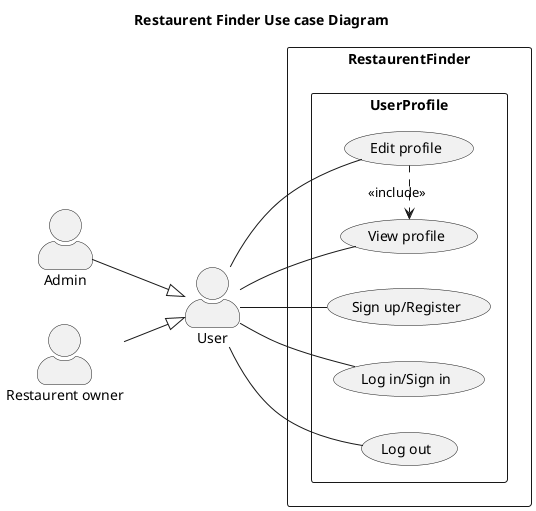 @startuml
title Restaurent Finder Use case Diagram

skinparam actorStyle awesome
left to right direction
actor "User" as u
actor "Admin"  as au
actor "Restaurent owner" as ru

rectangle RestaurentFinder {

     rectangle UserProfile{
  usecase "Sign up/Register" as signUp
  usecase "Log in/Sign in" as logIn
  usecase "View profile" as vwProf
  usecase "Edit profile" as edtProf
  usecase "Log out" as logOut
  }
}

u -- signUp
u -- logIn
u -- logOut
u -- edtProf
u -- vwProf
(edtProf) .> (vwProf) : <<include>>

au -down-|> u
ru -down-|> u

@enduml